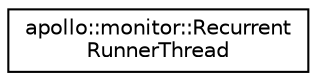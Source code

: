 digraph "Graphical Class Hierarchy"
{
  edge [fontname="Helvetica",fontsize="10",labelfontname="Helvetica",labelfontsize="10"];
  node [fontname="Helvetica",fontsize="10",shape=record];
  rankdir="LR";
  Node1 [label="apollo::monitor::Recurrent\lRunnerThread",height=0.2,width=0.4,color="black", fillcolor="white", style="filled",URL="$classapollo_1_1monitor_1_1RecurrentRunnerThread.html"];
}
